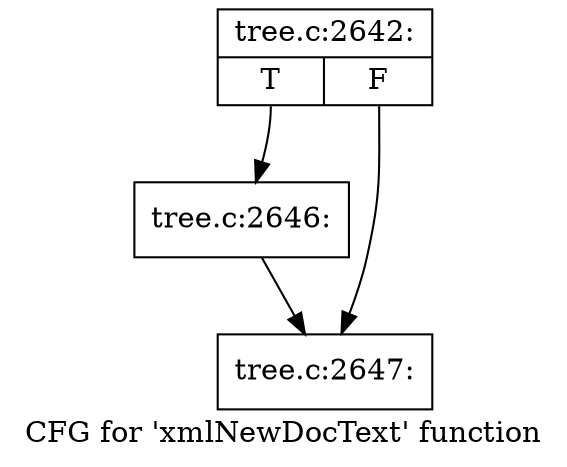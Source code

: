 digraph "CFG for 'xmlNewDocText' function" {
	label="CFG for 'xmlNewDocText' function";

	Node0x43b05b0 [shape=record,label="{tree.c:2642:|{<s0>T|<s1>F}}"];
	Node0x43b05b0:s0 -> Node0x4312d60;
	Node0x43b05b0:s1 -> Node0x4312db0;
	Node0x4312d60 [shape=record,label="{tree.c:2646:}"];
	Node0x4312d60 -> Node0x4312db0;
	Node0x4312db0 [shape=record,label="{tree.c:2647:}"];
}
